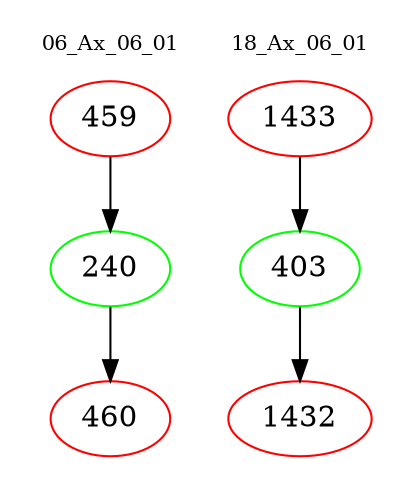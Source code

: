 digraph{
subgraph cluster_0 {
color = white
label = "06_Ax_06_01";
fontsize=10;
T0_459 [label="459", color="red"]
T0_459 -> T0_240 [color="black"]
T0_240 [label="240", color="green"]
T0_240 -> T0_460 [color="black"]
T0_460 [label="460", color="red"]
}
subgraph cluster_1 {
color = white
label = "18_Ax_06_01";
fontsize=10;
T1_1433 [label="1433", color="red"]
T1_1433 -> T1_403 [color="black"]
T1_403 [label="403", color="green"]
T1_403 -> T1_1432 [color="black"]
T1_1432 [label="1432", color="red"]
}
}
